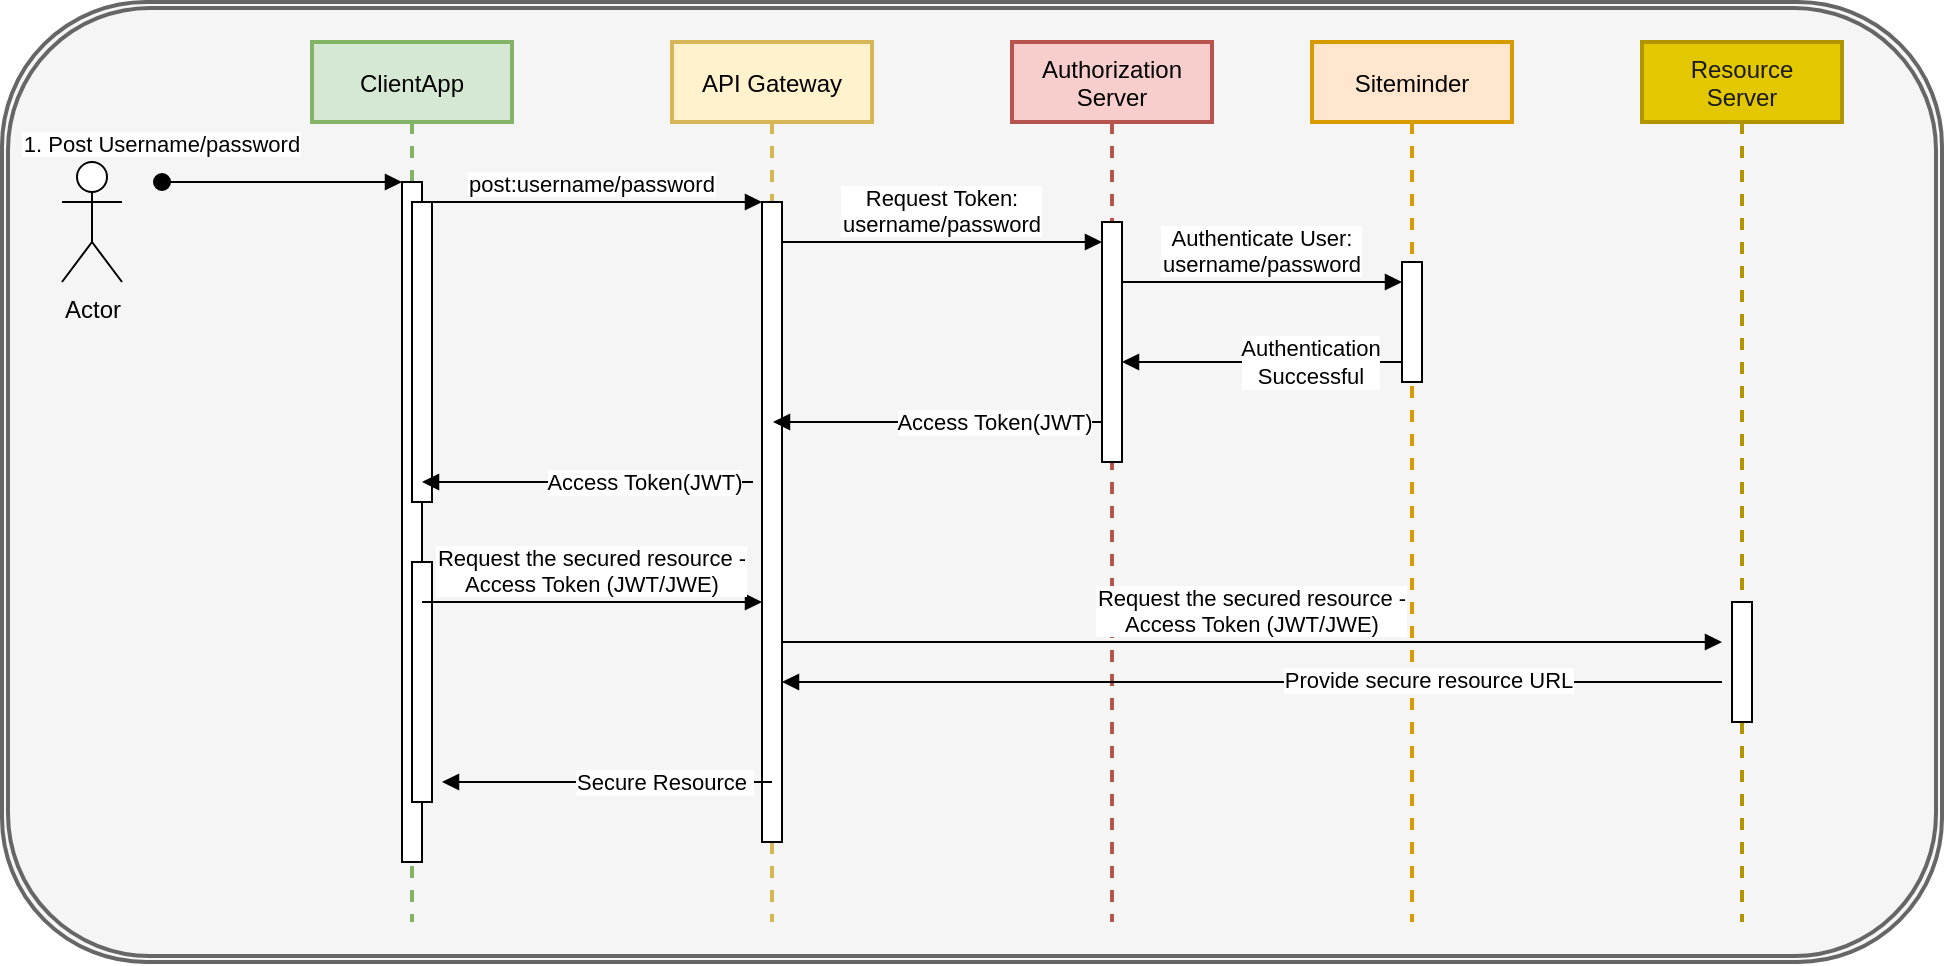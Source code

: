 <mxfile version="13.8.1" type="github">
  <diagram id="kgpKYQtTHZ0yAKxKKP6v" name="Page-1">
    <mxGraphModel dx="1422" dy="828" grid="1" gridSize="10" guides="1" tooltips="1" connect="1" arrows="1" fold="1" page="1" pageScale="1" pageWidth="1100" pageHeight="850" math="0" shadow="0">
      <root>
        <mxCell id="0" />
        <mxCell id="1" parent="0" />
        <mxCell id="0z_3Ow25wW-V6rZLYFoz-31" value="" style="shape=ext;double=1;rounded=1;whiteSpace=wrap;html=1;strokeWidth=2;fillColor=#f5f5f5;strokeColor=#666666;fontColor=#333333;" vertex="1" parent="1">
          <mxGeometry x="10" y="60" width="970" height="480" as="geometry" />
        </mxCell>
        <mxCell id="3nuBFxr9cyL0pnOWT2aG-1" value="ClientApp" style="shape=umlLifeline;perimeter=lifelinePerimeter;container=1;collapsible=0;recursiveResize=0;rounded=0;shadow=0;strokeWidth=2;fillColor=#d5e8d4;strokeColor=#82b366;" parent="1" vertex="1">
          <mxGeometry x="165" y="80" width="100" height="440" as="geometry" />
        </mxCell>
        <mxCell id="3nuBFxr9cyL0pnOWT2aG-2" value="" style="points=[];perimeter=orthogonalPerimeter;rounded=0;shadow=0;strokeWidth=1;" parent="3nuBFxr9cyL0pnOWT2aG-1" vertex="1">
          <mxGeometry x="45" y="70" width="10" height="340" as="geometry" />
        </mxCell>
        <mxCell id="3nuBFxr9cyL0pnOWT2aG-3" value="1. Post Username/password" style="verticalAlign=bottom;startArrow=oval;endArrow=block;startSize=8;shadow=0;strokeWidth=1;" parent="3nuBFxr9cyL0pnOWT2aG-1" target="3nuBFxr9cyL0pnOWT2aG-2" edge="1">
          <mxGeometry x="-1" y="10" relative="1" as="geometry">
            <mxPoint x="-75" y="70" as="sourcePoint" />
            <mxPoint as="offset" />
          </mxGeometry>
        </mxCell>
        <mxCell id="3nuBFxr9cyL0pnOWT2aG-4" value="" style="points=[];perimeter=orthogonalPerimeter;rounded=0;shadow=0;strokeWidth=1;" parent="3nuBFxr9cyL0pnOWT2aG-1" vertex="1">
          <mxGeometry x="50" y="80" width="10" height="150" as="geometry" />
        </mxCell>
        <mxCell id="0z_3Ow25wW-V6rZLYFoz-23" value="" style="points=[];perimeter=orthogonalPerimeter;rounded=0;shadow=0;strokeWidth=1;" vertex="1" parent="3nuBFxr9cyL0pnOWT2aG-1">
          <mxGeometry x="50" y="260" width="10" height="120" as="geometry" />
        </mxCell>
        <mxCell id="3nuBFxr9cyL0pnOWT2aG-5" value="API Gateway" style="shape=umlLifeline;perimeter=lifelinePerimeter;container=1;collapsible=0;recursiveResize=0;rounded=0;shadow=0;strokeWidth=2;fillColor=#fff2cc;strokeColor=#d6b656;" parent="1" vertex="1">
          <mxGeometry x="345" y="80" width="100" height="440" as="geometry" />
        </mxCell>
        <mxCell id="3nuBFxr9cyL0pnOWT2aG-6" value="" style="points=[];perimeter=orthogonalPerimeter;rounded=0;shadow=0;strokeWidth=1;" parent="3nuBFxr9cyL0pnOWT2aG-5" vertex="1">
          <mxGeometry x="45" y="80" width="10" height="320" as="geometry" />
        </mxCell>
        <mxCell id="3nuBFxr9cyL0pnOWT2aG-8" value="post:username/password" style="verticalAlign=bottom;endArrow=block;entryX=0;entryY=0;shadow=0;strokeWidth=1;" parent="1" source="3nuBFxr9cyL0pnOWT2aG-2" target="3nuBFxr9cyL0pnOWT2aG-6" edge="1">
          <mxGeometry relative="1" as="geometry">
            <mxPoint x="320" y="160" as="sourcePoint" />
          </mxGeometry>
        </mxCell>
        <mxCell id="0z_3Ow25wW-V6rZLYFoz-1" value="Siteminder" style="shape=umlLifeline;perimeter=lifelinePerimeter;container=1;collapsible=0;recursiveResize=0;rounded=0;shadow=0;strokeWidth=2;fillColor=#ffe6cc;strokeColor=#d79b00;" vertex="1" parent="1">
          <mxGeometry x="665" y="80" width="100" height="440" as="geometry" />
        </mxCell>
        <mxCell id="0z_3Ow25wW-V6rZLYFoz-2" value="" style="points=[];perimeter=orthogonalPerimeter;rounded=0;shadow=0;strokeWidth=1;" vertex="1" parent="0z_3Ow25wW-V6rZLYFoz-1">
          <mxGeometry x="45" y="110" width="10" height="60" as="geometry" />
        </mxCell>
        <mxCell id="0z_3Ow25wW-V6rZLYFoz-3" value="Authorization&#xa;Server" style="shape=umlLifeline;perimeter=lifelinePerimeter;container=1;collapsible=0;recursiveResize=0;rounded=0;shadow=0;strokeWidth=2;fillColor=#f8cecc;strokeColor=#b85450;" vertex="1" parent="1">
          <mxGeometry x="515" y="80" width="100" height="440" as="geometry" />
        </mxCell>
        <mxCell id="0z_3Ow25wW-V6rZLYFoz-4" value="" style="points=[];perimeter=orthogonalPerimeter;rounded=0;shadow=0;strokeWidth=1;" vertex="1" parent="0z_3Ow25wW-V6rZLYFoz-3">
          <mxGeometry x="45" y="90" width="10" height="120" as="geometry" />
        </mxCell>
        <mxCell id="0z_3Ow25wW-V6rZLYFoz-5" value="Resource&#xa;Server" style="shape=umlLifeline;perimeter=lifelinePerimeter;container=1;collapsible=0;recursiveResize=0;rounded=0;shadow=0;strokeWidth=2;fillColor=#e3c800;strokeColor=#B09500;fontColor=#1A1A1A;" vertex="1" parent="1">
          <mxGeometry x="830" y="80" width="100" height="440" as="geometry" />
        </mxCell>
        <mxCell id="0z_3Ow25wW-V6rZLYFoz-6" value="" style="points=[];perimeter=orthogonalPerimeter;rounded=0;shadow=0;strokeWidth=1;" vertex="1" parent="0z_3Ow25wW-V6rZLYFoz-5">
          <mxGeometry x="45" y="280" width="10" height="60" as="geometry" />
        </mxCell>
        <mxCell id="0z_3Ow25wW-V6rZLYFoz-7" value="Request Token:&#xa;username/password" style="verticalAlign=bottom;endArrow=block;entryX=0;entryY=0;shadow=0;strokeWidth=1;" edge="1" parent="1">
          <mxGeometry relative="1" as="geometry">
            <mxPoint x="400" y="180" as="sourcePoint" />
            <mxPoint x="560" y="180.0" as="targetPoint" />
          </mxGeometry>
        </mxCell>
        <mxCell id="0z_3Ow25wW-V6rZLYFoz-8" value="Authenticate User:&#xa;username/password" style="verticalAlign=bottom;endArrow=block;shadow=0;strokeWidth=1;" edge="1" parent="1">
          <mxGeometry relative="1" as="geometry">
            <mxPoint x="570" y="200" as="sourcePoint" />
            <mxPoint x="710" y="200" as="targetPoint" />
          </mxGeometry>
        </mxCell>
        <mxCell id="0z_3Ow25wW-V6rZLYFoz-13" value="" style="endArrow=none;html=1;startArrow=block;startFill=1;" edge="1" parent="1">
          <mxGeometry width="50" height="50" relative="1" as="geometry">
            <mxPoint x="570" y="240" as="sourcePoint" />
            <mxPoint x="710" y="240" as="targetPoint" />
          </mxGeometry>
        </mxCell>
        <mxCell id="0z_3Ow25wW-V6rZLYFoz-14" value="Authentication&lt;br&gt;Successful" style="edgeLabel;html=1;align=center;verticalAlign=middle;resizable=0;points=[];" vertex="1" connectable="0" parent="0z_3Ow25wW-V6rZLYFoz-13">
          <mxGeometry x="0.343" relative="1" as="geometry">
            <mxPoint as="offset" />
          </mxGeometry>
        </mxCell>
        <mxCell id="0z_3Ow25wW-V6rZLYFoz-15" value="" style="endArrow=none;html=1;startArrow=block;startFill=1;" edge="1" parent="1" source="3nuBFxr9cyL0pnOWT2aG-5">
          <mxGeometry width="50" height="50" relative="1" as="geometry">
            <mxPoint x="420" y="270" as="sourcePoint" />
            <mxPoint x="560" y="270" as="targetPoint" />
          </mxGeometry>
        </mxCell>
        <mxCell id="0z_3Ow25wW-V6rZLYFoz-16" value="Access Token(JWT)" style="edgeLabel;html=1;align=center;verticalAlign=middle;resizable=0;points=[];" vertex="1" connectable="0" parent="0z_3Ow25wW-V6rZLYFoz-15">
          <mxGeometry x="0.343" relative="1" as="geometry">
            <mxPoint as="offset" />
          </mxGeometry>
        </mxCell>
        <mxCell id="0z_3Ow25wW-V6rZLYFoz-17" value="" style="endArrow=none;html=1;startArrow=block;startFill=1;" edge="1" parent="1">
          <mxGeometry width="50" height="50" relative="1" as="geometry">
            <mxPoint x="220" y="300" as="sourcePoint" />
            <mxPoint x="385.5" y="300" as="targetPoint" />
          </mxGeometry>
        </mxCell>
        <mxCell id="0z_3Ow25wW-V6rZLYFoz-18" value="Access Token(JWT)" style="edgeLabel;html=1;align=center;verticalAlign=middle;resizable=0;points=[];" vertex="1" connectable="0" parent="0z_3Ow25wW-V6rZLYFoz-17">
          <mxGeometry x="0.343" relative="1" as="geometry">
            <mxPoint as="offset" />
          </mxGeometry>
        </mxCell>
        <mxCell id="0z_3Ow25wW-V6rZLYFoz-22" value="Actor" style="shape=umlActor;verticalLabelPosition=bottom;verticalAlign=top;html=1;" vertex="1" parent="1">
          <mxGeometry x="40" y="140" width="30" height="60" as="geometry" />
        </mxCell>
        <mxCell id="0z_3Ow25wW-V6rZLYFoz-24" value="Request the secured resource - &#xa;Access Token (JWT/JWE)" style="verticalAlign=bottom;endArrow=block;shadow=0;strokeWidth=1;" edge="1" parent="1">
          <mxGeometry relative="1" as="geometry">
            <mxPoint x="220" y="360.0" as="sourcePoint" />
            <mxPoint x="390" y="360" as="targetPoint" />
          </mxGeometry>
        </mxCell>
        <mxCell id="0z_3Ow25wW-V6rZLYFoz-25" value="" style="endArrow=none;html=1;startArrow=block;startFill=1;" edge="1" parent="1" source="3nuBFxr9cyL0pnOWT2aG-6">
          <mxGeometry width="50" height="50" relative="1" as="geometry">
            <mxPoint x="220" y="400" as="sourcePoint" />
            <mxPoint x="870" y="400" as="targetPoint" />
          </mxGeometry>
        </mxCell>
        <mxCell id="0z_3Ow25wW-V6rZLYFoz-27" value="Provide secure resource URL" style="edgeLabel;html=1;align=center;verticalAlign=middle;resizable=0;points=[];" vertex="1" connectable="0" parent="0z_3Ow25wW-V6rZLYFoz-25">
          <mxGeometry x="0.375" y="1" relative="1" as="geometry">
            <mxPoint as="offset" />
          </mxGeometry>
        </mxCell>
        <mxCell id="0z_3Ow25wW-V6rZLYFoz-28" value="Request the secured resource - &#xa;Access Token (JWT/JWE)" style="verticalAlign=bottom;endArrow=block;shadow=0;strokeWidth=1;" edge="1" parent="1">
          <mxGeometry relative="1" as="geometry">
            <mxPoint x="400" y="380" as="sourcePoint" />
            <mxPoint x="870" y="380" as="targetPoint" />
          </mxGeometry>
        </mxCell>
        <mxCell id="0z_3Ow25wW-V6rZLYFoz-29" value="" style="endArrow=none;html=1;startArrow=block;startFill=1;" edge="1" parent="1">
          <mxGeometry width="50" height="50" relative="1" as="geometry">
            <mxPoint x="230" y="450" as="sourcePoint" />
            <mxPoint x="395" y="450" as="targetPoint" />
          </mxGeometry>
        </mxCell>
        <mxCell id="0z_3Ow25wW-V6rZLYFoz-30" value="Secure Resource&amp;nbsp;" style="edgeLabel;html=1;align=center;verticalAlign=middle;resizable=0;points=[];" vertex="1" connectable="0" parent="0z_3Ow25wW-V6rZLYFoz-29">
          <mxGeometry x="0.343" relative="1" as="geometry">
            <mxPoint as="offset" />
          </mxGeometry>
        </mxCell>
      </root>
    </mxGraphModel>
  </diagram>
</mxfile>
